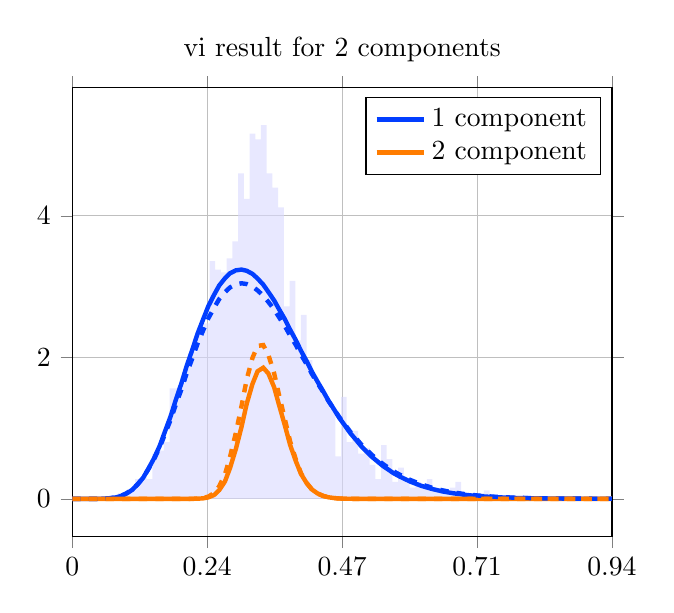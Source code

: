 \begin{tikzpicture}
\begin{axis}[title={vi result for 2 components}, yticklabel style={/pgf/number format/fixed,
            /pgf/number format/precision=3}, grid={major}, yminorgrids={true}, tick align={outside}, xtick={0.0,0.236,0.472,0.708,0.944}, xmin={0.0}, xmax={0.944}, scaled y ticks={false}]
    \addplot[ybar interval, fill={blue!15}, forget plot, opacity={0.6}, draw={none}, bar width={5.0e-6}]
        table[row sep={\\}]
        {
            \\
            0.08  0.08  \\
            0.09  0.08  \\
            0.1  0.12  \\
            0.11  0.28  \\
            0.12  0.32  \\
            0.13  0.28  \\
            0.14  0.64  \\
            0.15  0.68  \\
            0.16  0.8  \\
            0.17  1.56  \\
            0.18  1.56  \\
            0.19  1.64  \\
            0.2  1.92  \\
            0.21  2.08  \\
            0.22  2.4  \\
            0.23  2.48  \\
            0.24  3.36  \\
            0.25  3.24  \\
            0.26  3.2  \\
            0.27  3.4  \\
            0.28  3.64  \\
            0.29  4.6  \\
            0.3  4.24  \\
            0.31  5.16  \\
            0.32  5.08  \\
            0.33  5.28  \\
            0.34  4.6  \\
            0.35  4.4  \\
            0.36  4.12  \\
            0.37  2.72  \\
            0.38  3.08  \\
            0.39  2.24  \\
            0.4  2.6  \\
            0.41  1.96  \\
            0.42  1.68  \\
            0.43  1.56  \\
            0.44  1.44  \\
            0.45  1.28  \\
            0.46  0.6  \\
            0.47  1.44  \\
            0.48  0.8  \\
            0.49  0.96  \\
            0.5  0.64  \\
            0.51  0.72  \\
            0.52  0.48  \\
            0.53  0.28  \\
            0.54  0.76  \\
            0.55  0.56  \\
            0.56  0.24  \\
            0.57  0.44  \\
            0.58  0.28  \\
            0.59  0.16  \\
            0.6  0.24  \\
            0.61  0.2  \\
            0.62  0.28  \\
            0.63  0.12  \\
            0.64  0.08  \\
            0.65  0.12  \\
            0.66  0.16  \\
            0.67  0.24  \\
            0.68  0.04  \\
            0.69  0.04  \\
            0.7  0.0  \\
            0.71  0.08  \\
            0.72  0.12  \\
            0.73  0.04  \\
            0.74  0.0  \\
            0.75  0.04  \\
            0.76  0.0  \\
            0.77  0.0  \\
            0.78  0.0  \\
            0.79  0.0  \\
            0.8  0.0  \\
            0.81  0.0  \\
            0.82  0.0  \\
            0.83  0.0  \\
            0.84  0.0  \\
            0.85  0.0  \\
            0.86  0.0  \\
            0.87  0.0  \\
            0.88  0.0  \\
            0.89  0.0  \\
            0.9  0.0  \\
            0.91  0.0  \\
            0.92  0.0  \\
            0.93  0.0  \\
            0.94  0.04  \\
            0.95  0.0  \\
        }
        ;
    \addplot[style={{ultra thick}}, color={rgb,1:red,0.008;green,0.243;blue,1.0}]
        table[row sep={\\}]
        {
            \\
            0.0  0.0  \\
            0.01  4.058e-9  \\
            0.019  9.932e-7  \\
            0.029  2.217e-5  \\
            0.038  0.0  \\
            0.048  0.001  \\
            0.057  0.003  \\
            0.067  0.009  \\
            0.076  0.02  \\
            0.086  0.041  \\
            0.095  0.076  \\
            0.105  0.128  \\
            0.114  0.201  \\
            0.124  0.299  \\
            0.133  0.424  \\
            0.143  0.574  \\
            0.153  0.751  \\
            0.162  0.95  \\
            0.172  1.167  \\
            0.181  1.398  \\
            0.191  1.637  \\
            0.2  1.876  \\
            0.21  2.11  \\
            0.219  2.333  \\
            0.229  2.54  \\
            0.238  2.725  \\
            0.248  2.884  \\
            0.257  3.016  \\
            0.267  3.117  \\
            0.276  3.188  \\
            0.286  3.229  \\
            0.296  3.24  \\
            0.305  3.223  \\
            0.315  3.18  \\
            0.324  3.114  \\
            0.334  3.027  \\
            0.343  2.923  \\
            0.353  2.804  \\
            0.362  2.674  \\
            0.372  2.535  \\
            0.381  2.39  \\
            0.391  2.242  \\
            0.4  2.092  \\
            0.41  1.944  \\
            0.419  1.798  \\
            0.429  1.655  \\
            0.439  1.518  \\
            0.448  1.387  \\
            0.458  1.262  \\
            0.467  1.144  \\
            0.477  1.034  \\
            0.486  0.931  \\
            0.496  0.836  \\
            0.505  0.748  \\
            0.515  0.667  \\
            0.524  0.594  \\
            0.534  0.527  \\
            0.543  0.466  \\
            0.553  0.412  \\
            0.562  0.362  \\
            0.572  0.318  \\
            0.582  0.279  \\
            0.591  0.244  \\
            0.601  0.213  \\
            0.61  0.185  \\
            0.62  0.161  \\
            0.629  0.14  \\
            0.639  0.121  \\
            0.648  0.104  \\
            0.658  0.09  \\
            0.667  0.078  \\
            0.677  0.067  \\
            0.686  0.057  \\
            0.696  0.049  \\
            0.705  0.042  \\
            0.715  0.036  \\
            0.725  0.031  \\
            0.734  0.026  \\
            0.744  0.022  \\
            0.753  0.019  \\
            0.763  0.016  \\
            0.772  0.013  \\
            0.782  0.011  \\
            0.791  0.01  \\
            0.801  0.008  \\
            0.81  0.007  \\
            0.82  0.006  \\
            0.829  0.005  \\
            0.839  0.004  \\
            0.848  0.003  \\
            0.858  0.003  \\
            0.868  0.002  \\
            0.877  0.002  \\
            0.887  0.002  \\
            0.896  0.001  \\
            0.906  0.001  \\
            0.915  0.001  \\
            0.925  0.001  \\
            0.934  0.001  \\
            0.944  0.001  \\
        }
        ;
    \addlegendentry {1 component}
    \addplot[style={{ultra thick}}, color={rgb,1:red,1.0;green,0.486;blue,0.0}]
        table[row sep={\\}]
        {
            \\
            0.0  0.0  \\
            0.01  1.731e-101  \\
            0.019  1.799e-75  \\
            0.029  1.019e-60  \\
            0.038  1.41e-50  \\
            0.048  5.798e-43  \\
            0.057  6.013e-37  \\
            0.067  4.919e-32  \\
            0.076  6.271e-28  \\
            0.086  1.933e-24  \\
            0.095  1.944e-21  \\
            0.105  7.899e-19  \\
            0.114  1.519e-16  \\
            0.124  1.559e-14  \\
            0.133  9.365e-13  \\
            0.143  3.548e-11  \\
            0.153  8.997e-10  \\
            0.162  1.603e-8  \\
            0.172  2.09e-7  \\
            0.181  2.062e-6  \\
            0.191  1.584e-5  \\
            0.2  9.708e-5  \\
            0.21  0.0  \\
            0.219  0.002  \\
            0.229  0.007  \\
            0.238  0.021  \\
            0.248  0.054  \\
            0.257  0.123  \\
            0.267  0.246  \\
            0.276  0.439  \\
            0.286  0.703  \\
            0.296  1.018  \\
            0.305  1.342  \\
            0.315  1.621  \\
            0.324  1.802  \\
            0.334  1.853  \\
            0.343  1.771  \\
            0.353  1.578  \\
            0.362  1.316  \\
            0.372  1.032  \\
            0.381  0.762  \\
            0.391  0.532  \\
            0.4  0.352  \\
            0.41  0.221  \\
            0.419  0.133  \\
            0.429  0.076  \\
            0.439  0.041  \\
            0.448  0.022  \\
            0.458  0.011  \\
            0.467  0.005  \\
            0.477  0.002  \\
            0.486  0.001  \\
            0.496  0.0  \\
            0.505  0.0  \\
            0.515  8.168e-5  \\
            0.524  3.219e-5  \\
            0.534  1.231e-5  \\
            0.543  4.576e-6  \\
            0.553  1.654e-6  \\
            0.562  5.821e-7  \\
            0.572  1.996e-7  \\
            0.582  6.676e-8  \\
            0.591  2.179e-8  \\
            0.601  6.949e-9  \\
            0.61  2.166e-9  \\
            0.62  6.605e-10  \\
            0.629  1.971e-10  \\
            0.639  5.764e-11  \\
            0.648  1.652e-11  \\
            0.658  4.641e-12  \\
            0.667  1.28e-12  \\
            0.677  3.465e-13  \\
            0.686  9.213e-14  \\
            0.696  2.408e-14  \\
            0.705  6.187e-15  \\
            0.715  1.564e-15  \\
            0.725  3.889e-16  \\
            0.734  9.525e-17  \\
            0.744  2.297e-17  \\
            0.753  5.459e-18  \\
            0.763  1.279e-18  \\
            0.772  2.953e-19  \\
            0.782  6.727e-20  \\
            0.791  1.512e-20  \\
            0.801  3.354e-21  \\
            0.81  7.347e-22  \\
            0.82  1.589e-22  \\
            0.829  3.396e-23  \\
            0.839  7.171e-24  \\
            0.848  1.497e-24  \\
            0.858  3.088e-25  \\
            0.868  6.303e-26  \\
            0.877  1.272e-26  \\
            0.887  2.541e-27  \\
            0.896  5.022e-28  \\
            0.906  9.825e-29  \\
            0.915  1.903e-29  \\
            0.925  3.65e-30  \\
            0.934  6.935e-31  \\
            0.944  1.305e-31  \\
        }
        ;
    \addlegendentry {2 component}
    \addplot[style={{ultra thick, dashed}}, color={rgb,1:red,0.008;green,0.243;blue,1.0}]
        table[row sep={\\}]
        {
            \\
            0.0  0.0  \\
            0.01  8.063e-9  \\
            0.019  1.596e-6  \\
            0.029  3.161e-5  \\
            0.038  0.0  \\
            0.048  0.001  \\
            0.057  0.004  \\
            0.067  0.01  \\
            0.076  0.022  \\
            0.086  0.044  \\
            0.095  0.08  \\
            0.105  0.132  \\
            0.114  0.204  \\
            0.124  0.3  \\
            0.133  0.419  \\
            0.143  0.563  \\
            0.153  0.729  \\
            0.162  0.915  \\
            0.172  1.118  \\
            0.181  1.331  \\
            0.191  1.551  \\
            0.2  1.772  \\
            0.21  1.988  \\
            0.219  2.193  \\
            0.229  2.383  \\
            0.238  2.553  \\
            0.248  2.701  \\
            0.257  2.824  \\
            0.267  2.921  \\
            0.276  2.989  \\
            0.286  3.031  \\
            0.296  3.046  \\
            0.305  3.036  \\
            0.315  3.002  \\
            0.324  2.946  \\
            0.334  2.872  \\
            0.343  2.782  \\
            0.353  2.677  \\
            0.362  2.562  \\
            0.372  2.438  \\
            0.381  2.308  \\
            0.391  2.174  \\
            0.4  2.038  \\
            0.41  1.902  \\
            0.419  1.767  \\
            0.429  1.635  \\
            0.439  1.507  \\
            0.448  1.384  \\
            0.458  1.266  \\
            0.467  1.154  \\
            0.477  1.049  \\
            0.486  0.95  \\
            0.496  0.858  \\
            0.505  0.772  \\
            0.515  0.693  \\
            0.524  0.621  \\
            0.534  0.554  \\
            0.543  0.494  \\
            0.553  0.438  \\
            0.562  0.389  \\
            0.572  0.344  \\
            0.582  0.303  \\
            0.591  0.267  \\
            0.601  0.235  \\
            0.61  0.206  \\
            0.62  0.18  \\
            0.629  0.157  \\
            0.639  0.137  \\
            0.648  0.119  \\
            0.658  0.104  \\
            0.667  0.09  \\
            0.677  0.078  \\
            0.686  0.067  \\
            0.696  0.058  \\
            0.705  0.05  \\
            0.715  0.043  \\
            0.725  0.037  \\
            0.734  0.032  \\
            0.744  0.027  \\
            0.753  0.023  \\
            0.763  0.02  \\
            0.772  0.017  \\
            0.782  0.015  \\
            0.791  0.012  \\
            0.801  0.011  \\
            0.81  0.009  \\
            0.82  0.008  \\
            0.829  0.006  \\
            0.839  0.005  \\
            0.848  0.005  \\
            0.858  0.004  \\
            0.868  0.003  \\
            0.877  0.003  \\
            0.887  0.002  \\
            0.896  0.002  \\
            0.906  0.002  \\
            0.915  0.001  \\
            0.925  0.001  \\
            0.934  0.001  \\
            0.944  0.001  \\
        }
        ;
    \addplot[style={{ultra thick, dashed}}, color={rgb,1:red,1.0;green,0.486;blue,0.0}]
        table[row sep={\\}]
        {
            \\
            0.0  0.0  \\
            0.01  8.381e-100  \\
            0.019  3.954e-74  \\
            0.029  1.417e-59  \\
            0.038  1.422e-49  \\
            0.048  4.572e-42  \\
            0.057  3.884e-36  \\
            0.067  2.69e-31  \\
            0.076  2.972e-27  \\
            0.086  8.087e-24  \\
            0.095  7.283e-21  \\
            0.105  2.681e-18  \\
            0.114  4.717e-16  \\
            0.124  4.463e-14  \\
            0.133  2.49e-12  \\
            0.143  8.81e-11  \\
            0.153  2.097e-9  \\
            0.162  3.524e-8  \\
            0.172  4.349e-7  \\
            0.181  4.077e-6  \\
            0.191  2.986e-5  \\
            0.2  0.0  \\
            0.21  0.001  \\
            0.219  0.003  \\
            0.229  0.011  \\
            0.238  0.032  \\
            0.248  0.081  \\
            0.257  0.178  \\
            0.267  0.345  \\
            0.276  0.597  \\
            0.286  0.93  \\
            0.296  1.312  \\
            0.305  1.687  \\
            0.315  1.989  \\
            0.324  2.161  \\
            0.334  2.173  \\
            0.343  2.033  \\
            0.353  1.775  \\
            0.362  1.453  \\
            0.372  1.118  \\
            0.381  0.811  \\
            0.391  0.557  \\
            0.4  0.362  \\
            0.41  0.224  \\
            0.419  0.132  \\
            0.429  0.074  \\
            0.439  0.04  \\
            0.448  0.021  \\
            0.458  0.01  \\
            0.467  0.005  \\
            0.477  0.002  \\
            0.486  0.001  \\
            0.496  0.0  \\
            0.505  0.0  \\
            0.515  7.214e-5  \\
            0.524  2.815e-5  \\
            0.534  1.067e-5  \\
            0.543  3.93e-6  \\
            0.553  1.408e-6  \\
            0.562  4.915e-7  \\
            0.572  1.672e-7  \\
            0.582  5.55e-8  \\
            0.591  1.798e-8  \\
            0.601  5.695e-9  \\
            0.61  1.763e-9  \\
            0.62  5.342e-10  \\
            0.629  1.585e-10  \\
            0.639  4.605e-11  \\
            0.648  1.312e-11  \\
            0.658  3.668e-12  \\
            0.667  1.006e-12  \\
            0.677  2.71e-13  \\
            0.686  7.174e-14  \\
            0.696  1.866e-14  \\
            0.705  4.775e-15  \\
            0.715  1.202e-15  \\
            0.725  2.979e-16  \\
            0.734  7.267e-17  \\
            0.744  1.747e-17  \\
            0.753  4.138e-18  \\
            0.763  9.662e-19  \\
            0.772  2.225e-19  \\
            0.782  5.055e-20  \\
            0.791  1.133e-20  \\
            0.801  2.508e-21  \\
            0.81  5.481e-22  \\
            0.82  1.183e-22  \\
            0.829  2.524e-23  \\
            0.839  5.32e-24  \\
            0.848  1.109e-24  \\
            0.858  2.284e-25  \\
            0.868  4.655e-26  \\
            0.877  9.386e-27  \\
            0.887  1.873e-27  \\
            0.896  3.698e-28  \\
            0.906  7.229e-29  \\
            0.915  1.399e-29  \\
            0.925  2.683e-30  \\
            0.934  5.095e-31  \\
            0.944  9.587e-32  \\
        }
        ;
\end{axis}
\end{tikzpicture}
